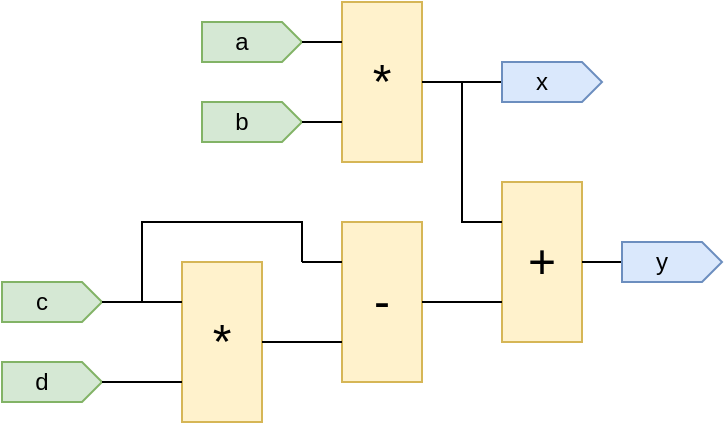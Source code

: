 <mxfile version="21.6.5" type="device">
  <diagram name="Page-1" id="ZxU_wd3DdGfSzXNYPwoU">
    <mxGraphModel dx="568" dy="384" grid="1" gridSize="10" guides="1" tooltips="1" connect="1" arrows="1" fold="1" page="1" pageScale="1" pageWidth="827" pageHeight="1169" math="0" shadow="0">
      <root>
        <mxCell id="0" />
        <mxCell id="1" parent="0" />
        <mxCell id="DCDKrka9t5ZlF3abfYqa-1" value="" style="group" vertex="1" connectable="0" parent="1">
          <mxGeometry x="350" y="430" width="50" height="20" as="geometry" />
        </mxCell>
        <mxCell id="DCDKrka9t5ZlF3abfYqa-2" value="" style="triangle;whiteSpace=wrap;html=1;strokeColor=none;container=0;fillColor=#d5e8d4;" vertex="1" parent="DCDKrka9t5ZlF3abfYqa-1">
          <mxGeometry x="40" width="10" height="20" as="geometry" />
        </mxCell>
        <mxCell id="DCDKrka9t5ZlF3abfYqa-3" value="a" style="rounded=0;whiteSpace=wrap;html=1;strokeColor=none;container=0;fillColor=#d5e8d4;glass=0;" vertex="1" parent="DCDKrka9t5ZlF3abfYqa-1">
          <mxGeometry width="40" height="20" as="geometry" />
        </mxCell>
        <mxCell id="DCDKrka9t5ZlF3abfYqa-4" value="" style="endArrow=none;html=1;rounded=0;fillColor=#d5e8d4;strokeColor=#82b366;" edge="1" parent="DCDKrka9t5ZlF3abfYqa-1">
          <mxGeometry width="50" height="50" relative="1" as="geometry">
            <mxPoint x="10" y="20" as="sourcePoint" />
            <mxPoint x="10" y="20" as="targetPoint" />
            <Array as="points">
              <mxPoint x="40" y="20" />
              <mxPoint x="50" y="10" />
              <mxPoint x="40" />
              <mxPoint />
              <mxPoint y="20" />
            </Array>
          </mxGeometry>
        </mxCell>
        <mxCell id="DCDKrka9t5ZlF3abfYqa-5" value="" style="group" vertex="1" connectable="0" parent="1">
          <mxGeometry x="350" y="470" width="50" height="20" as="geometry" />
        </mxCell>
        <mxCell id="DCDKrka9t5ZlF3abfYqa-6" value="" style="triangle;whiteSpace=wrap;html=1;strokeColor=none;container=0;fillColor=#d5e8d4;" vertex="1" parent="DCDKrka9t5ZlF3abfYqa-5">
          <mxGeometry x="40" width="10" height="20" as="geometry" />
        </mxCell>
        <mxCell id="DCDKrka9t5ZlF3abfYqa-7" value="b" style="rounded=0;whiteSpace=wrap;html=1;strokeColor=none;container=0;fillColor=#d5e8d4;glass=0;" vertex="1" parent="DCDKrka9t5ZlF3abfYqa-5">
          <mxGeometry width="40" height="20" as="geometry" />
        </mxCell>
        <mxCell id="DCDKrka9t5ZlF3abfYqa-8" value="" style="endArrow=none;html=1;rounded=0;fillColor=#d5e8d4;strokeColor=#82b366;" edge="1" parent="DCDKrka9t5ZlF3abfYqa-5">
          <mxGeometry width="50" height="50" relative="1" as="geometry">
            <mxPoint x="10" y="20" as="sourcePoint" />
            <mxPoint x="10" y="20" as="targetPoint" />
            <Array as="points">
              <mxPoint x="40" y="20" />
              <mxPoint x="50" y="10" />
              <mxPoint x="40" />
              <mxPoint />
              <mxPoint y="20" />
            </Array>
          </mxGeometry>
        </mxCell>
        <mxCell id="DCDKrka9t5ZlF3abfYqa-9" value="" style="group" vertex="1" connectable="0" parent="1">
          <mxGeometry x="250" y="560" width="50" height="20" as="geometry" />
        </mxCell>
        <mxCell id="DCDKrka9t5ZlF3abfYqa-10" value="" style="triangle;whiteSpace=wrap;html=1;strokeColor=none;container=0;fillColor=#d5e8d4;" vertex="1" parent="DCDKrka9t5ZlF3abfYqa-9">
          <mxGeometry x="40" width="10" height="20" as="geometry" />
        </mxCell>
        <mxCell id="DCDKrka9t5ZlF3abfYqa-11" value="c" style="rounded=0;whiteSpace=wrap;html=1;strokeColor=none;container=0;fillColor=#d5e8d4;glass=0;" vertex="1" parent="DCDKrka9t5ZlF3abfYqa-9">
          <mxGeometry width="40" height="20" as="geometry" />
        </mxCell>
        <mxCell id="DCDKrka9t5ZlF3abfYqa-12" value="" style="endArrow=none;html=1;rounded=0;fillColor=#d5e8d4;strokeColor=#82b366;" edge="1" parent="DCDKrka9t5ZlF3abfYqa-9">
          <mxGeometry width="50" height="50" relative="1" as="geometry">
            <mxPoint x="10" y="20" as="sourcePoint" />
            <mxPoint x="10" y="20" as="targetPoint" />
            <Array as="points">
              <mxPoint x="40" y="20" />
              <mxPoint x="50" y="10" />
              <mxPoint x="40" />
              <mxPoint />
              <mxPoint y="20" />
            </Array>
          </mxGeometry>
        </mxCell>
        <mxCell id="DCDKrka9t5ZlF3abfYqa-13" value="" style="group" vertex="1" connectable="0" parent="1">
          <mxGeometry x="250" y="600" width="50" height="20" as="geometry" />
        </mxCell>
        <mxCell id="DCDKrka9t5ZlF3abfYqa-14" value="" style="triangle;whiteSpace=wrap;html=1;strokeColor=none;container=0;fillColor=#d5e8d4;" vertex="1" parent="DCDKrka9t5ZlF3abfYqa-13">
          <mxGeometry x="40" width="10" height="20" as="geometry" />
        </mxCell>
        <mxCell id="DCDKrka9t5ZlF3abfYqa-15" value="d" style="rounded=0;whiteSpace=wrap;html=1;strokeColor=none;container=0;fillColor=#d5e8d4;glass=0;" vertex="1" parent="DCDKrka9t5ZlF3abfYqa-13">
          <mxGeometry width="40" height="20" as="geometry" />
        </mxCell>
        <mxCell id="DCDKrka9t5ZlF3abfYqa-16" value="" style="endArrow=none;html=1;rounded=0;fillColor=#d5e8d4;strokeColor=#82b366;" edge="1" parent="DCDKrka9t5ZlF3abfYqa-13">
          <mxGeometry width="50" height="50" relative="1" as="geometry">
            <mxPoint x="10" y="20" as="sourcePoint" />
            <mxPoint x="10" y="20" as="targetPoint" />
            <Array as="points">
              <mxPoint x="40" y="20" />
              <mxPoint x="50" y="10" />
              <mxPoint x="40" />
              <mxPoint />
              <mxPoint y="20" />
            </Array>
          </mxGeometry>
        </mxCell>
        <mxCell id="DCDKrka9t5ZlF3abfYqa-17" value="*" style="rounded=0;whiteSpace=wrap;html=1;fontSize=24;fillColor=#fff2cc;strokeColor=#d6b656;" vertex="1" parent="1">
          <mxGeometry x="420" y="420" width="40" height="80" as="geometry" />
        </mxCell>
        <mxCell id="DCDKrka9t5ZlF3abfYqa-18" value="" style="endArrow=none;html=1;rounded=0;entryX=0;entryY=0.25;entryDx=0;entryDy=0;" edge="1" target="DCDKrka9t5ZlF3abfYqa-17" parent="1">
          <mxGeometry width="50" height="50" relative="1" as="geometry">
            <mxPoint x="400" y="440" as="sourcePoint" />
            <mxPoint x="610" y="450" as="targetPoint" />
          </mxGeometry>
        </mxCell>
        <mxCell id="DCDKrka9t5ZlF3abfYqa-19" value="" style="endArrow=none;html=1;rounded=0;entryX=0;entryY=0.25;entryDx=0;entryDy=0;" edge="1" parent="1">
          <mxGeometry width="50" height="50" relative="1" as="geometry">
            <mxPoint x="400" y="480" as="sourcePoint" />
            <mxPoint x="420" y="480" as="targetPoint" />
          </mxGeometry>
        </mxCell>
        <mxCell id="DCDKrka9t5ZlF3abfYqa-20" value="" style="endArrow=none;html=1;rounded=0;exitX=1;exitY=0.5;exitDx=0;exitDy=0;" edge="1" parent="1" source="DCDKrka9t5ZlF3abfYqa-17">
          <mxGeometry width="50" height="50" relative="1" as="geometry">
            <mxPoint x="460" y="500" as="sourcePoint" />
            <mxPoint x="500" y="460" as="targetPoint" />
            <Array as="points">
              <mxPoint x="480" y="460" />
            </Array>
          </mxGeometry>
        </mxCell>
        <mxCell id="DCDKrka9t5ZlF3abfYqa-24" value="*" style="rounded=0;whiteSpace=wrap;html=1;fontSize=24;fillColor=#fff2cc;strokeColor=#d6b656;" vertex="1" parent="1">
          <mxGeometry x="340" y="550" width="40" height="80" as="geometry" />
        </mxCell>
        <mxCell id="DCDKrka9t5ZlF3abfYqa-25" value="" style="endArrow=none;html=1;rounded=0;entryX=0;entryY=0.25;entryDx=0;entryDy=0;" edge="1" parent="1" target="DCDKrka9t5ZlF3abfYqa-24">
          <mxGeometry width="50" height="50" relative="1" as="geometry">
            <mxPoint x="300" y="570" as="sourcePoint" />
            <mxPoint x="530" y="580" as="targetPoint" />
          </mxGeometry>
        </mxCell>
        <mxCell id="DCDKrka9t5ZlF3abfYqa-26" value="" style="endArrow=none;html=1;rounded=0;entryX=0;entryY=0.25;entryDx=0;entryDy=0;" edge="1" parent="1">
          <mxGeometry width="50" height="50" relative="1" as="geometry">
            <mxPoint x="300" y="610" as="sourcePoint" />
            <mxPoint x="340" y="610" as="targetPoint" />
          </mxGeometry>
        </mxCell>
        <mxCell id="DCDKrka9t5ZlF3abfYqa-27" value="" style="endArrow=none;html=1;rounded=0;entryX=0;entryY=0.25;entryDx=0;entryDy=0;" edge="1" parent="1">
          <mxGeometry width="50" height="50" relative="1" as="geometry">
            <mxPoint x="380" y="590" as="sourcePoint" />
            <mxPoint x="400" y="590" as="targetPoint" />
          </mxGeometry>
        </mxCell>
        <mxCell id="DCDKrka9t5ZlF3abfYqa-28" value="" style="endArrow=none;html=1;rounded=0;" edge="1" parent="1">
          <mxGeometry width="50" height="50" relative="1" as="geometry">
            <mxPoint x="320" y="570" as="sourcePoint" />
            <mxPoint x="400" y="550" as="targetPoint" />
            <Array as="points">
              <mxPoint x="320" y="530" />
              <mxPoint x="400" y="530" />
            </Array>
          </mxGeometry>
        </mxCell>
        <mxCell id="DCDKrka9t5ZlF3abfYqa-35" value="-" style="rounded=0;whiteSpace=wrap;html=1;fontSize=24;fillColor=#fff2cc;strokeColor=#d6b656;" vertex="1" parent="1">
          <mxGeometry x="420" y="530" width="40" height="80" as="geometry" />
        </mxCell>
        <mxCell id="DCDKrka9t5ZlF3abfYqa-36" value="" style="endArrow=none;html=1;rounded=0;entryX=0;entryY=0.25;entryDx=0;entryDy=0;" edge="1" target="DCDKrka9t5ZlF3abfYqa-35" parent="1">
          <mxGeometry width="50" height="50" relative="1" as="geometry">
            <mxPoint x="400" y="550" as="sourcePoint" />
            <mxPoint x="610" y="560" as="targetPoint" />
          </mxGeometry>
        </mxCell>
        <mxCell id="DCDKrka9t5ZlF3abfYqa-37" value="" style="endArrow=none;html=1;rounded=0;entryX=0;entryY=0.25;entryDx=0;entryDy=0;" edge="1" parent="1">
          <mxGeometry width="50" height="50" relative="1" as="geometry">
            <mxPoint x="400" y="590" as="sourcePoint" />
            <mxPoint x="420" y="590" as="targetPoint" />
          </mxGeometry>
        </mxCell>
        <mxCell id="DCDKrka9t5ZlF3abfYqa-42" value="" style="group" vertex="1" connectable="0" parent="1">
          <mxGeometry x="500" y="450" width="50" height="20" as="geometry" />
        </mxCell>
        <mxCell id="DCDKrka9t5ZlF3abfYqa-43" value="" style="triangle;whiteSpace=wrap;html=1;strokeColor=none;container=0;fillColor=#dae8fc;" vertex="1" parent="DCDKrka9t5ZlF3abfYqa-42">
          <mxGeometry x="40" width="10" height="20" as="geometry" />
        </mxCell>
        <mxCell id="DCDKrka9t5ZlF3abfYqa-44" value="x" style="rounded=0;whiteSpace=wrap;html=1;strokeColor=none;container=0;fillColor=#dae8fc;glass=0;" vertex="1" parent="DCDKrka9t5ZlF3abfYqa-42">
          <mxGeometry width="40" height="20" as="geometry" />
        </mxCell>
        <mxCell id="DCDKrka9t5ZlF3abfYqa-45" value="" style="endArrow=none;html=1;rounded=0;fillColor=#dae8fc;strokeColor=#6c8ebf;" edge="1" parent="DCDKrka9t5ZlF3abfYqa-42">
          <mxGeometry width="50" height="50" relative="1" as="geometry">
            <mxPoint x="10" y="20" as="sourcePoint" />
            <mxPoint x="10" y="20" as="targetPoint" />
            <Array as="points">
              <mxPoint x="40" y="20" />
              <mxPoint x="50" y="10" />
              <mxPoint x="40" />
              <mxPoint />
              <mxPoint y="20" />
            </Array>
          </mxGeometry>
        </mxCell>
        <mxCell id="DCDKrka9t5ZlF3abfYqa-46" value="+" style="rounded=0;whiteSpace=wrap;html=1;fontSize=24;fillColor=#fff2cc;strokeColor=#d6b656;" vertex="1" parent="1">
          <mxGeometry x="500" y="510" width="40" height="80" as="geometry" />
        </mxCell>
        <mxCell id="DCDKrka9t5ZlF3abfYqa-47" value="" style="endArrow=none;html=1;rounded=0;entryX=0;entryY=0.25;entryDx=0;entryDy=0;" edge="1" target="DCDKrka9t5ZlF3abfYqa-46" parent="1">
          <mxGeometry width="50" height="50" relative="1" as="geometry">
            <mxPoint x="480" y="460" as="sourcePoint" />
            <mxPoint x="690" y="540" as="targetPoint" />
            <Array as="points">
              <mxPoint x="480" y="530" />
            </Array>
          </mxGeometry>
        </mxCell>
        <mxCell id="DCDKrka9t5ZlF3abfYqa-48" value="" style="endArrow=none;html=1;rounded=0;entryX=0;entryY=0.25;entryDx=0;entryDy=0;exitX=1;exitY=0.5;exitDx=0;exitDy=0;" edge="1" parent="1" source="DCDKrka9t5ZlF3abfYqa-35">
          <mxGeometry width="50" height="50" relative="1" as="geometry">
            <mxPoint x="480" y="570" as="sourcePoint" />
            <mxPoint x="500" y="570" as="targetPoint" />
          </mxGeometry>
        </mxCell>
        <mxCell id="DCDKrka9t5ZlF3abfYqa-49" value="" style="endArrow=none;html=1;rounded=0;entryX=0;entryY=0.25;entryDx=0;entryDy=0;" edge="1" parent="1">
          <mxGeometry width="50" height="50" relative="1" as="geometry">
            <mxPoint x="540" y="550" as="sourcePoint" />
            <mxPoint x="560" y="550" as="targetPoint" />
          </mxGeometry>
        </mxCell>
        <mxCell id="DCDKrka9t5ZlF3abfYqa-53" value="" style="group" vertex="1" connectable="0" parent="1">
          <mxGeometry x="560" y="540" width="50" height="20" as="geometry" />
        </mxCell>
        <mxCell id="DCDKrka9t5ZlF3abfYqa-54" value="" style="triangle;whiteSpace=wrap;html=1;strokeColor=none;container=0;fillColor=#dae8fc;" vertex="1" parent="DCDKrka9t5ZlF3abfYqa-53">
          <mxGeometry x="40" width="10" height="20" as="geometry" />
        </mxCell>
        <mxCell id="DCDKrka9t5ZlF3abfYqa-55" value="y" style="rounded=0;whiteSpace=wrap;html=1;strokeColor=none;container=0;fillColor=#dae8fc;glass=0;" vertex="1" parent="DCDKrka9t5ZlF3abfYqa-53">
          <mxGeometry width="40" height="20" as="geometry" />
        </mxCell>
        <mxCell id="DCDKrka9t5ZlF3abfYqa-56" value="" style="endArrow=none;html=1;rounded=0;fillColor=#dae8fc;strokeColor=#6c8ebf;" edge="1" parent="DCDKrka9t5ZlF3abfYqa-53">
          <mxGeometry width="50" height="50" relative="1" as="geometry">
            <mxPoint x="10" y="20" as="sourcePoint" />
            <mxPoint x="10" y="20" as="targetPoint" />
            <Array as="points">
              <mxPoint x="40" y="20" />
              <mxPoint x="50" y="10" />
              <mxPoint x="40" />
              <mxPoint />
              <mxPoint y="20" />
            </Array>
          </mxGeometry>
        </mxCell>
      </root>
    </mxGraphModel>
  </diagram>
</mxfile>
